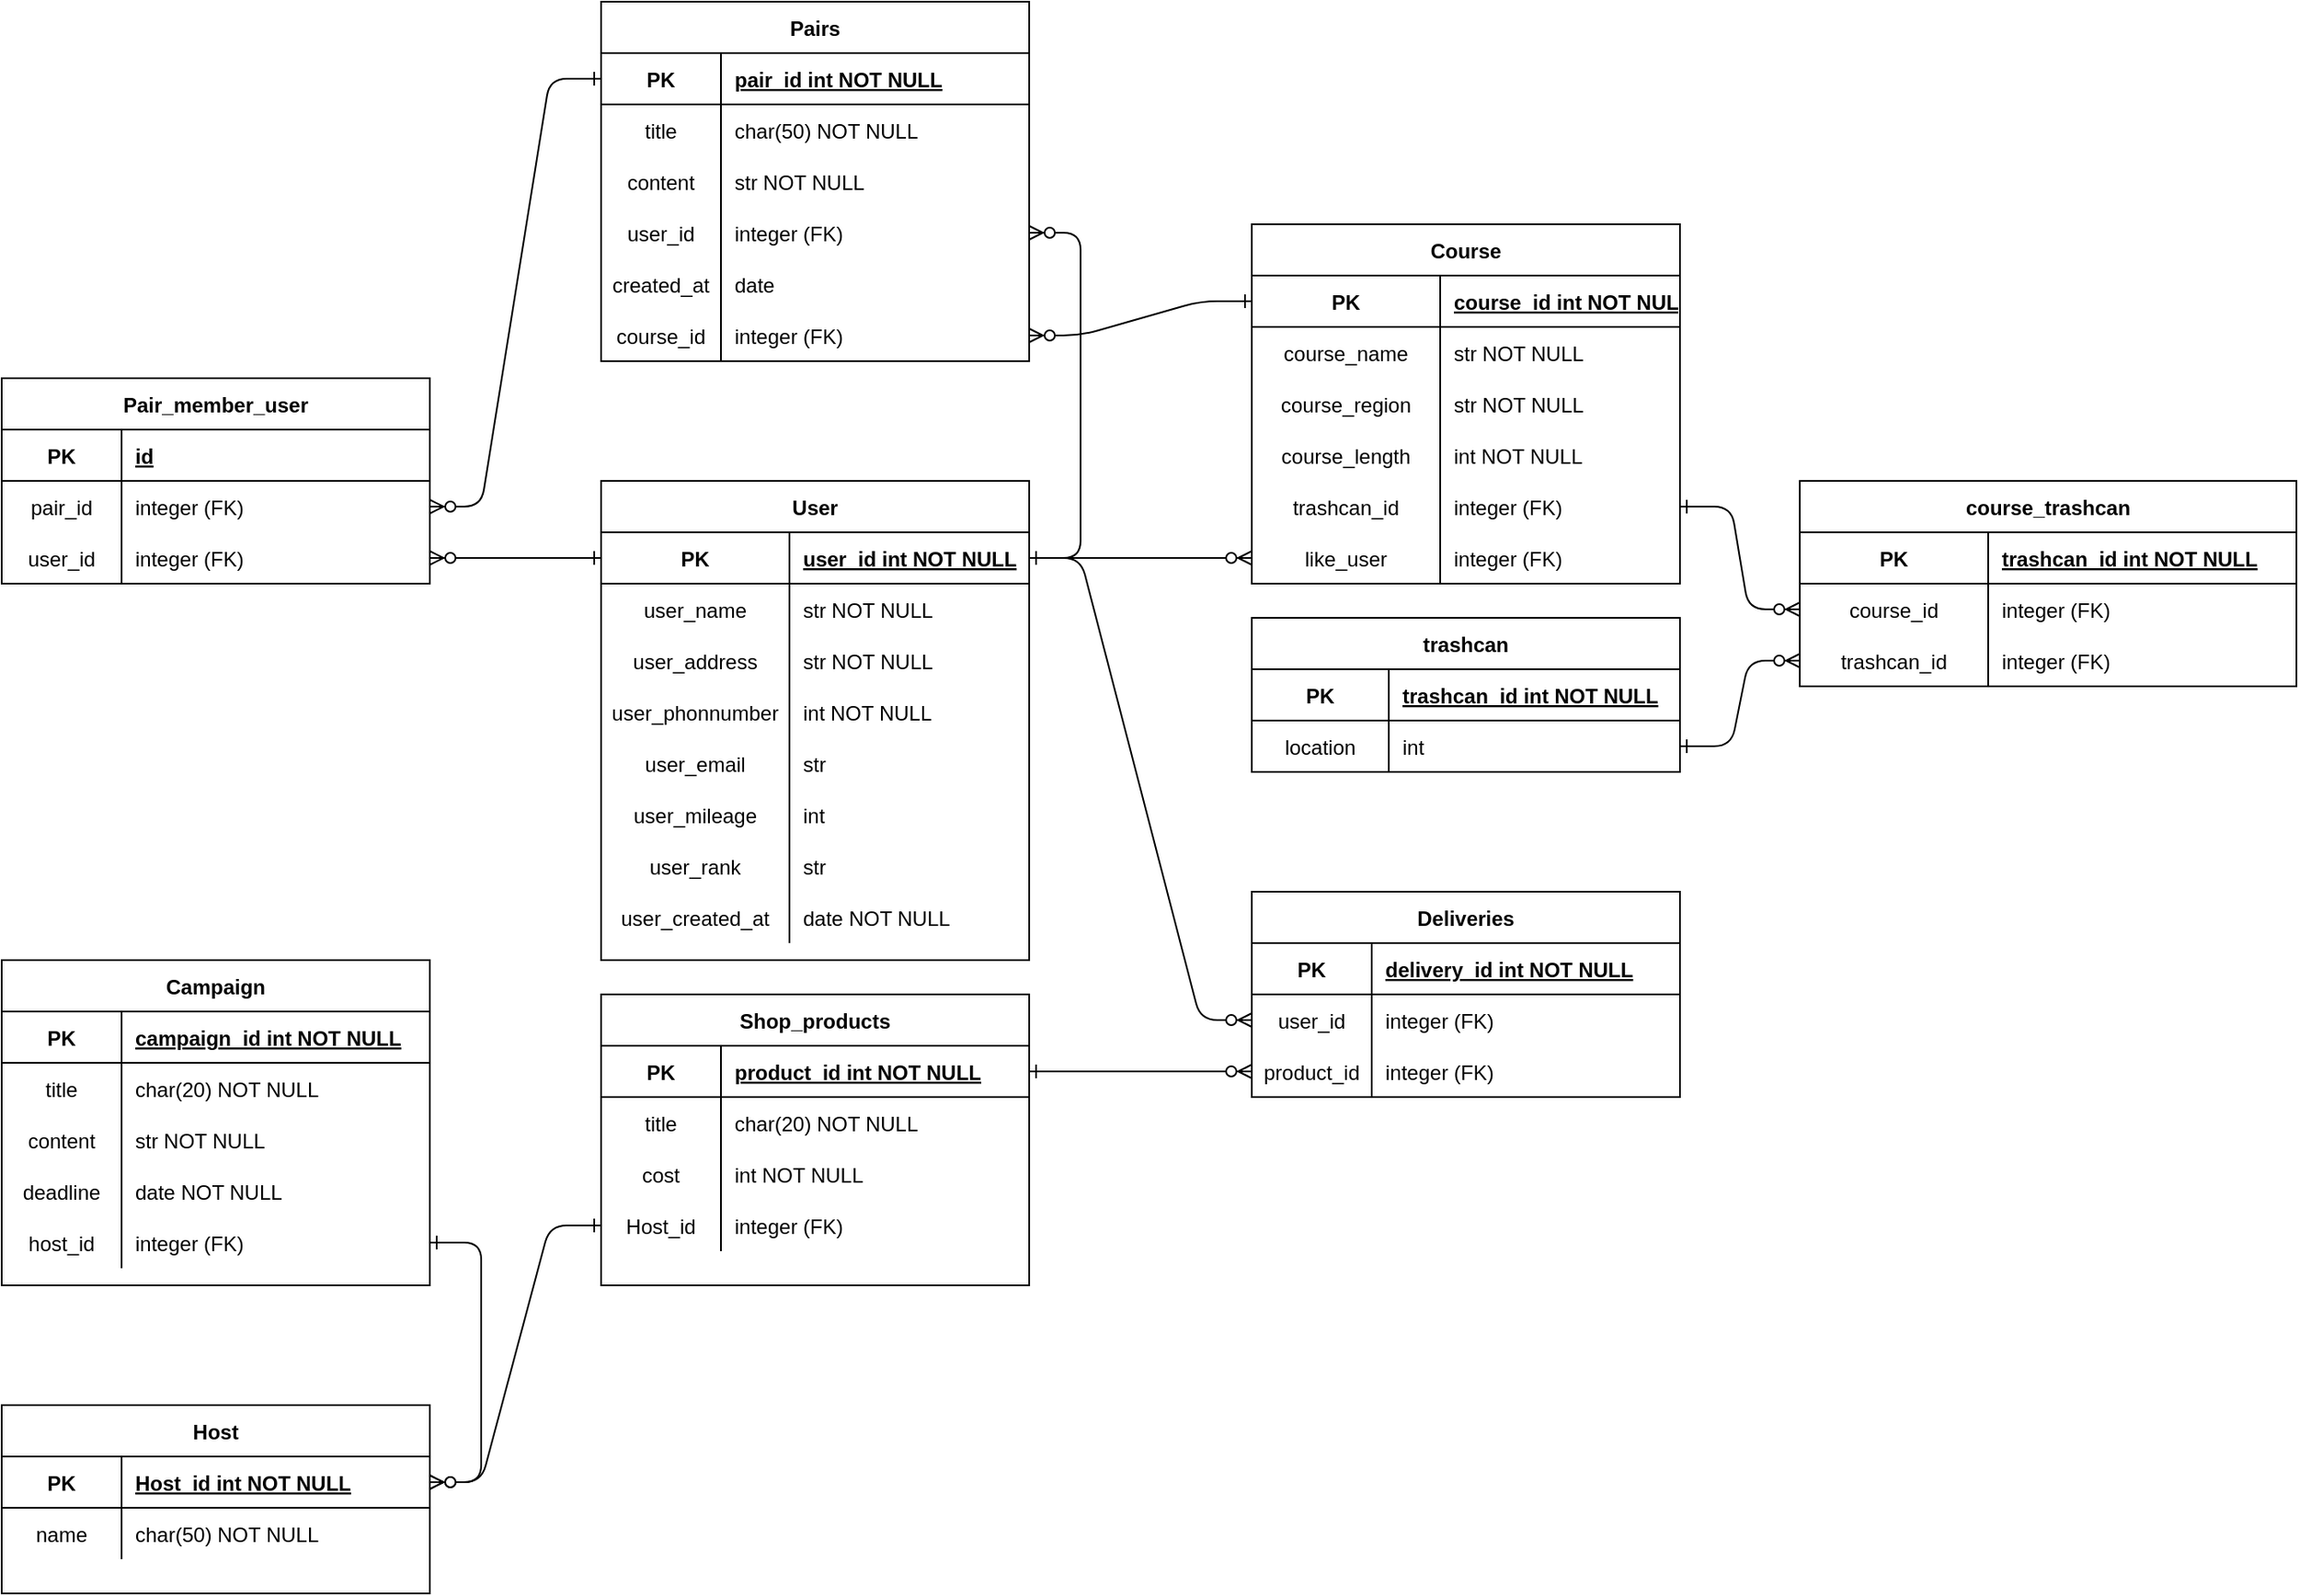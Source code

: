 <mxfile version="20.5.1" type="github">
  <diagram id="R2lEEEUBdFMjLlhIrx00" name="Page-1">
    <mxGraphModel dx="2235" dy="635" grid="1" gridSize="10" guides="1" tooltips="1" connect="1" arrows="1" fold="1" page="1" pageScale="1" pageWidth="850" pageHeight="1100" math="0" shadow="0" extFonts="Permanent Marker^https://fonts.googleapis.com/css?family=Permanent+Marker">
      <root>
        <mxCell id="0" />
        <mxCell id="1" parent="0" />
        <mxCell id="C-vyLk0tnHw3VtMMgP7b-2" value="Course" style="shape=table;startSize=30;container=1;collapsible=1;childLayout=tableLayout;fixedRows=1;rowLines=0;fontStyle=1;align=center;resizeLast=1;" parent="1" vertex="1">
          <mxGeometry x="480" y="130" width="250" height="210" as="geometry" />
        </mxCell>
        <mxCell id="C-vyLk0tnHw3VtMMgP7b-3" value="" style="shape=partialRectangle;collapsible=0;dropTarget=0;pointerEvents=0;fillColor=none;points=[[0,0.5],[1,0.5]];portConstraint=eastwest;top=0;left=0;right=0;bottom=1;" parent="C-vyLk0tnHw3VtMMgP7b-2" vertex="1">
          <mxGeometry y="30" width="250" height="30" as="geometry" />
        </mxCell>
        <mxCell id="C-vyLk0tnHw3VtMMgP7b-4" value="PK" style="shape=partialRectangle;overflow=hidden;connectable=0;fillColor=none;top=0;left=0;bottom=0;right=0;fontStyle=1;" parent="C-vyLk0tnHw3VtMMgP7b-3" vertex="1">
          <mxGeometry width="110" height="30" as="geometry">
            <mxRectangle width="110" height="30" as="alternateBounds" />
          </mxGeometry>
        </mxCell>
        <mxCell id="C-vyLk0tnHw3VtMMgP7b-5" value="course_id int NOT NULL " style="shape=partialRectangle;overflow=hidden;connectable=0;fillColor=none;top=0;left=0;bottom=0;right=0;align=left;spacingLeft=6;fontStyle=5;" parent="C-vyLk0tnHw3VtMMgP7b-3" vertex="1">
          <mxGeometry x="110" width="140" height="30" as="geometry">
            <mxRectangle width="140" height="30" as="alternateBounds" />
          </mxGeometry>
        </mxCell>
        <mxCell id="C-vyLk0tnHw3VtMMgP7b-9" value="" style="shape=partialRectangle;collapsible=0;dropTarget=0;pointerEvents=0;fillColor=none;points=[[0,0.5],[1,0.5]];portConstraint=eastwest;top=0;left=0;right=0;bottom=0;" parent="C-vyLk0tnHw3VtMMgP7b-2" vertex="1">
          <mxGeometry y="60" width="250" height="30" as="geometry" />
        </mxCell>
        <mxCell id="C-vyLk0tnHw3VtMMgP7b-10" value="course_name" style="shape=partialRectangle;overflow=hidden;connectable=0;fillColor=none;top=0;left=0;bottom=0;right=0;" parent="C-vyLk0tnHw3VtMMgP7b-9" vertex="1">
          <mxGeometry width="110" height="30" as="geometry">
            <mxRectangle width="110" height="30" as="alternateBounds" />
          </mxGeometry>
        </mxCell>
        <mxCell id="C-vyLk0tnHw3VtMMgP7b-11" value="str NOT NULL" style="shape=partialRectangle;overflow=hidden;connectable=0;fillColor=none;top=0;left=0;bottom=0;right=0;align=left;spacingLeft=6;" parent="C-vyLk0tnHw3VtMMgP7b-9" vertex="1">
          <mxGeometry x="110" width="140" height="30" as="geometry">
            <mxRectangle width="140" height="30" as="alternateBounds" />
          </mxGeometry>
        </mxCell>
        <mxCell id="JP5iH798iGd0fFGufDwq-54" value="" style="shape=partialRectangle;collapsible=0;dropTarget=0;pointerEvents=0;fillColor=none;points=[[0,0.5],[1,0.5]];portConstraint=eastwest;top=0;left=0;right=0;bottom=0;" vertex="1" parent="C-vyLk0tnHw3VtMMgP7b-2">
          <mxGeometry y="90" width="250" height="30" as="geometry" />
        </mxCell>
        <mxCell id="JP5iH798iGd0fFGufDwq-55" value="course_region" style="shape=partialRectangle;overflow=hidden;connectable=0;fillColor=none;top=0;left=0;bottom=0;right=0;" vertex="1" parent="JP5iH798iGd0fFGufDwq-54">
          <mxGeometry width="110" height="30" as="geometry">
            <mxRectangle width="110" height="30" as="alternateBounds" />
          </mxGeometry>
        </mxCell>
        <mxCell id="JP5iH798iGd0fFGufDwq-56" value="str NOT NULL" style="shape=partialRectangle;overflow=hidden;connectable=0;fillColor=none;top=0;left=0;bottom=0;right=0;align=left;spacingLeft=6;" vertex="1" parent="JP5iH798iGd0fFGufDwq-54">
          <mxGeometry x="110" width="140" height="30" as="geometry">
            <mxRectangle width="140" height="30" as="alternateBounds" />
          </mxGeometry>
        </mxCell>
        <mxCell id="JP5iH798iGd0fFGufDwq-57" value="" style="shape=partialRectangle;collapsible=0;dropTarget=0;pointerEvents=0;fillColor=none;points=[[0,0.5],[1,0.5]];portConstraint=eastwest;top=0;left=0;right=0;bottom=0;" vertex="1" parent="C-vyLk0tnHw3VtMMgP7b-2">
          <mxGeometry y="120" width="250" height="30" as="geometry" />
        </mxCell>
        <mxCell id="JP5iH798iGd0fFGufDwq-58" value="course_length" style="shape=partialRectangle;overflow=hidden;connectable=0;fillColor=none;top=0;left=0;bottom=0;right=0;" vertex="1" parent="JP5iH798iGd0fFGufDwq-57">
          <mxGeometry width="110" height="30" as="geometry">
            <mxRectangle width="110" height="30" as="alternateBounds" />
          </mxGeometry>
        </mxCell>
        <mxCell id="JP5iH798iGd0fFGufDwq-59" value="int NOT NULL" style="shape=partialRectangle;overflow=hidden;connectable=0;fillColor=none;top=0;left=0;bottom=0;right=0;align=left;spacingLeft=6;" vertex="1" parent="JP5iH798iGd0fFGufDwq-57">
          <mxGeometry x="110" width="140" height="30" as="geometry">
            <mxRectangle width="140" height="30" as="alternateBounds" />
          </mxGeometry>
        </mxCell>
        <mxCell id="JP5iH798iGd0fFGufDwq-96" value="" style="shape=partialRectangle;collapsible=0;dropTarget=0;pointerEvents=0;fillColor=none;points=[[0,0.5],[1,0.5]];portConstraint=eastwest;top=0;left=0;right=0;bottom=0;" vertex="1" parent="C-vyLk0tnHw3VtMMgP7b-2">
          <mxGeometry y="150" width="250" height="30" as="geometry" />
        </mxCell>
        <mxCell id="JP5iH798iGd0fFGufDwq-97" value="trashcan_id" style="shape=partialRectangle;overflow=hidden;connectable=0;fillColor=none;top=0;left=0;bottom=0;right=0;" vertex="1" parent="JP5iH798iGd0fFGufDwq-96">
          <mxGeometry width="110" height="30" as="geometry">
            <mxRectangle width="110" height="30" as="alternateBounds" />
          </mxGeometry>
        </mxCell>
        <mxCell id="JP5iH798iGd0fFGufDwq-98" value="integer (FK)" style="shape=partialRectangle;overflow=hidden;connectable=0;fillColor=none;top=0;left=0;bottom=0;right=0;align=left;spacingLeft=6;" vertex="1" parent="JP5iH798iGd0fFGufDwq-96">
          <mxGeometry x="110" width="140" height="30" as="geometry">
            <mxRectangle width="140" height="30" as="alternateBounds" />
          </mxGeometry>
        </mxCell>
        <mxCell id="JP5iH798iGd0fFGufDwq-60" value="" style="shape=partialRectangle;collapsible=0;dropTarget=0;pointerEvents=0;fillColor=none;points=[[0,0.5],[1,0.5]];portConstraint=eastwest;top=0;left=0;right=0;bottom=0;" vertex="1" parent="C-vyLk0tnHw3VtMMgP7b-2">
          <mxGeometry y="180" width="250" height="30" as="geometry" />
        </mxCell>
        <mxCell id="JP5iH798iGd0fFGufDwq-61" value="like_user" style="shape=partialRectangle;overflow=hidden;connectable=0;fillColor=none;top=0;left=0;bottom=0;right=0;" vertex="1" parent="JP5iH798iGd0fFGufDwq-60">
          <mxGeometry width="110" height="30" as="geometry">
            <mxRectangle width="110" height="30" as="alternateBounds" />
          </mxGeometry>
        </mxCell>
        <mxCell id="JP5iH798iGd0fFGufDwq-62" value="integer (FK)" style="shape=partialRectangle;overflow=hidden;connectable=0;fillColor=none;top=0;left=0;bottom=0;right=0;align=left;spacingLeft=6;" vertex="1" parent="JP5iH798iGd0fFGufDwq-60">
          <mxGeometry x="110" width="140" height="30" as="geometry">
            <mxRectangle width="140" height="30" as="alternateBounds" />
          </mxGeometry>
        </mxCell>
        <mxCell id="C-vyLk0tnHw3VtMMgP7b-13" value="Shop_products" style="shape=table;startSize=30;container=1;collapsible=1;childLayout=tableLayout;fixedRows=1;rowLines=0;fontStyle=1;align=center;resizeLast=1;" parent="1" vertex="1">
          <mxGeometry x="100" y="580" width="250" height="170" as="geometry">
            <mxRectangle x="770" y="120" width="100" height="30" as="alternateBounds" />
          </mxGeometry>
        </mxCell>
        <mxCell id="C-vyLk0tnHw3VtMMgP7b-14" value="" style="shape=partialRectangle;collapsible=0;dropTarget=0;pointerEvents=0;fillColor=none;points=[[0,0.5],[1,0.5]];portConstraint=eastwest;top=0;left=0;right=0;bottom=1;" parent="C-vyLk0tnHw3VtMMgP7b-13" vertex="1">
          <mxGeometry y="30" width="250" height="30" as="geometry" />
        </mxCell>
        <mxCell id="C-vyLk0tnHw3VtMMgP7b-15" value="PK" style="shape=partialRectangle;overflow=hidden;connectable=0;fillColor=none;top=0;left=0;bottom=0;right=0;fontStyle=1;" parent="C-vyLk0tnHw3VtMMgP7b-14" vertex="1">
          <mxGeometry width="70" height="30" as="geometry">
            <mxRectangle width="70" height="30" as="alternateBounds" />
          </mxGeometry>
        </mxCell>
        <mxCell id="C-vyLk0tnHw3VtMMgP7b-16" value="product_id int NOT NULL " style="shape=partialRectangle;overflow=hidden;connectable=0;fillColor=none;top=0;left=0;bottom=0;right=0;align=left;spacingLeft=6;fontStyle=5;" parent="C-vyLk0tnHw3VtMMgP7b-14" vertex="1">
          <mxGeometry x="70" width="180" height="30" as="geometry">
            <mxRectangle width="180" height="30" as="alternateBounds" />
          </mxGeometry>
        </mxCell>
        <mxCell id="C-vyLk0tnHw3VtMMgP7b-20" value="" style="shape=partialRectangle;collapsible=0;dropTarget=0;pointerEvents=0;fillColor=none;points=[[0,0.5],[1,0.5]];portConstraint=eastwest;top=0;left=0;right=0;bottom=0;" parent="C-vyLk0tnHw3VtMMgP7b-13" vertex="1">
          <mxGeometry y="60" width="250" height="30" as="geometry" />
        </mxCell>
        <mxCell id="C-vyLk0tnHw3VtMMgP7b-21" value="title" style="shape=partialRectangle;overflow=hidden;connectable=0;fillColor=none;top=0;left=0;bottom=0;right=0;" parent="C-vyLk0tnHw3VtMMgP7b-20" vertex="1">
          <mxGeometry width="70" height="30" as="geometry">
            <mxRectangle width="70" height="30" as="alternateBounds" />
          </mxGeometry>
        </mxCell>
        <mxCell id="C-vyLk0tnHw3VtMMgP7b-22" value="char(20) NOT NULL" style="shape=partialRectangle;overflow=hidden;connectable=0;fillColor=none;top=0;left=0;bottom=0;right=0;align=left;spacingLeft=6;" parent="C-vyLk0tnHw3VtMMgP7b-20" vertex="1">
          <mxGeometry x="70" width="180" height="30" as="geometry">
            <mxRectangle width="180" height="30" as="alternateBounds" />
          </mxGeometry>
        </mxCell>
        <mxCell id="JP5iH798iGd0fFGufDwq-90" value="" style="shape=partialRectangle;collapsible=0;dropTarget=0;pointerEvents=0;fillColor=none;points=[[0,0.5],[1,0.5]];portConstraint=eastwest;top=0;left=0;right=0;bottom=0;" vertex="1" parent="C-vyLk0tnHw3VtMMgP7b-13">
          <mxGeometry y="90" width="250" height="30" as="geometry" />
        </mxCell>
        <mxCell id="JP5iH798iGd0fFGufDwq-91" value="cost" style="shape=partialRectangle;overflow=hidden;connectable=0;fillColor=none;top=0;left=0;bottom=0;right=0;" vertex="1" parent="JP5iH798iGd0fFGufDwq-90">
          <mxGeometry width="70" height="30" as="geometry">
            <mxRectangle width="70" height="30" as="alternateBounds" />
          </mxGeometry>
        </mxCell>
        <mxCell id="JP5iH798iGd0fFGufDwq-92" value="int NOT NULL" style="shape=partialRectangle;overflow=hidden;connectable=0;fillColor=none;top=0;left=0;bottom=0;right=0;align=left;spacingLeft=6;" vertex="1" parent="JP5iH798iGd0fFGufDwq-90">
          <mxGeometry x="70" width="180" height="30" as="geometry">
            <mxRectangle width="180" height="30" as="alternateBounds" />
          </mxGeometry>
        </mxCell>
        <mxCell id="JP5iH798iGd0fFGufDwq-264" value="" style="shape=partialRectangle;collapsible=0;dropTarget=0;pointerEvents=0;fillColor=none;points=[[0,0.5],[1,0.5]];portConstraint=eastwest;top=0;left=0;right=0;bottom=0;" vertex="1" parent="C-vyLk0tnHw3VtMMgP7b-13">
          <mxGeometry y="120" width="250" height="30" as="geometry" />
        </mxCell>
        <mxCell id="JP5iH798iGd0fFGufDwq-265" value="Host_id" style="shape=partialRectangle;overflow=hidden;connectable=0;fillColor=none;top=0;left=0;bottom=0;right=0;" vertex="1" parent="JP5iH798iGd0fFGufDwq-264">
          <mxGeometry width="70" height="30" as="geometry">
            <mxRectangle width="70" height="30" as="alternateBounds" />
          </mxGeometry>
        </mxCell>
        <mxCell id="JP5iH798iGd0fFGufDwq-266" value="integer (FK)" style="shape=partialRectangle;overflow=hidden;connectable=0;fillColor=none;top=0;left=0;bottom=0;right=0;align=left;spacingLeft=6;" vertex="1" parent="JP5iH798iGd0fFGufDwq-264">
          <mxGeometry x="70" width="180" height="30" as="geometry">
            <mxRectangle width="180" height="30" as="alternateBounds" />
          </mxGeometry>
        </mxCell>
        <mxCell id="C-vyLk0tnHw3VtMMgP7b-23" value="User" style="shape=table;startSize=30;container=1;collapsible=1;childLayout=tableLayout;fixedRows=1;rowLines=0;fontStyle=1;align=center;resizeLast=1;" parent="1" vertex="1">
          <mxGeometry x="100" y="280" width="250" height="280" as="geometry" />
        </mxCell>
        <mxCell id="C-vyLk0tnHw3VtMMgP7b-24" value="" style="shape=partialRectangle;collapsible=0;dropTarget=0;pointerEvents=0;fillColor=none;points=[[0,0.5],[1,0.5]];portConstraint=eastwest;top=0;left=0;right=0;bottom=1;" parent="C-vyLk0tnHw3VtMMgP7b-23" vertex="1">
          <mxGeometry y="30" width="250" height="30" as="geometry" />
        </mxCell>
        <mxCell id="C-vyLk0tnHw3VtMMgP7b-25" value="PK" style="shape=partialRectangle;overflow=hidden;connectable=0;fillColor=none;top=0;left=0;bottom=0;right=0;fontStyle=1;" parent="C-vyLk0tnHw3VtMMgP7b-24" vertex="1">
          <mxGeometry width="110" height="30" as="geometry">
            <mxRectangle width="110" height="30" as="alternateBounds" />
          </mxGeometry>
        </mxCell>
        <mxCell id="C-vyLk0tnHw3VtMMgP7b-26" value="user_id int NOT NULL " style="shape=partialRectangle;overflow=hidden;connectable=0;fillColor=none;top=0;left=0;bottom=0;right=0;align=left;spacingLeft=6;fontStyle=5;" parent="C-vyLk0tnHw3VtMMgP7b-24" vertex="1">
          <mxGeometry x="110" width="140" height="30" as="geometry">
            <mxRectangle width="140" height="30" as="alternateBounds" />
          </mxGeometry>
        </mxCell>
        <mxCell id="C-vyLk0tnHw3VtMMgP7b-27" value="" style="shape=partialRectangle;collapsible=0;dropTarget=0;pointerEvents=0;fillColor=none;points=[[0,0.5],[1,0.5]];portConstraint=eastwest;top=0;left=0;right=0;bottom=0;" parent="C-vyLk0tnHw3VtMMgP7b-23" vertex="1">
          <mxGeometry y="60" width="250" height="30" as="geometry" />
        </mxCell>
        <mxCell id="C-vyLk0tnHw3VtMMgP7b-28" value="user_name" style="shape=partialRectangle;overflow=hidden;connectable=0;fillColor=none;top=0;left=0;bottom=0;right=0;" parent="C-vyLk0tnHw3VtMMgP7b-27" vertex="1">
          <mxGeometry width="110" height="30" as="geometry">
            <mxRectangle width="110" height="30" as="alternateBounds" />
          </mxGeometry>
        </mxCell>
        <mxCell id="C-vyLk0tnHw3VtMMgP7b-29" value="str NOT NULL" style="shape=partialRectangle;overflow=hidden;connectable=0;fillColor=none;top=0;left=0;bottom=0;right=0;align=left;spacingLeft=6;" parent="C-vyLk0tnHw3VtMMgP7b-27" vertex="1">
          <mxGeometry x="110" width="140" height="30" as="geometry">
            <mxRectangle width="140" height="30" as="alternateBounds" />
          </mxGeometry>
        </mxCell>
        <mxCell id="JP5iH798iGd0fFGufDwq-7" value="" style="shape=partialRectangle;collapsible=0;dropTarget=0;pointerEvents=0;fillColor=none;points=[[0,0.5],[1,0.5]];portConstraint=eastwest;top=0;left=0;right=0;bottom=0;" vertex="1" parent="C-vyLk0tnHw3VtMMgP7b-23">
          <mxGeometry y="90" width="250" height="30" as="geometry" />
        </mxCell>
        <mxCell id="JP5iH798iGd0fFGufDwq-8" value="user_address" style="shape=partialRectangle;overflow=hidden;connectable=0;fillColor=none;top=0;left=0;bottom=0;right=0;" vertex="1" parent="JP5iH798iGd0fFGufDwq-7">
          <mxGeometry width="110" height="30" as="geometry">
            <mxRectangle width="110" height="30" as="alternateBounds" />
          </mxGeometry>
        </mxCell>
        <mxCell id="JP5iH798iGd0fFGufDwq-9" value="str NOT NULL" style="shape=partialRectangle;overflow=hidden;connectable=0;fillColor=none;top=0;left=0;bottom=0;right=0;align=left;spacingLeft=6;" vertex="1" parent="JP5iH798iGd0fFGufDwq-7">
          <mxGeometry x="110" width="140" height="30" as="geometry">
            <mxRectangle width="140" height="30" as="alternateBounds" />
          </mxGeometry>
        </mxCell>
        <mxCell id="JP5iH798iGd0fFGufDwq-10" value="" style="shape=partialRectangle;collapsible=0;dropTarget=0;pointerEvents=0;fillColor=none;points=[[0,0.5],[1,0.5]];portConstraint=eastwest;top=0;left=0;right=0;bottom=0;" vertex="1" parent="C-vyLk0tnHw3VtMMgP7b-23">
          <mxGeometry y="120" width="250" height="30" as="geometry" />
        </mxCell>
        <mxCell id="JP5iH798iGd0fFGufDwq-11" value="user_phonnumber" style="shape=partialRectangle;overflow=hidden;connectable=0;fillColor=none;top=0;left=0;bottom=0;right=0;" vertex="1" parent="JP5iH798iGd0fFGufDwq-10">
          <mxGeometry width="110" height="30" as="geometry">
            <mxRectangle width="110" height="30" as="alternateBounds" />
          </mxGeometry>
        </mxCell>
        <mxCell id="JP5iH798iGd0fFGufDwq-12" value="int NOT NULL" style="shape=partialRectangle;overflow=hidden;connectable=0;fillColor=none;top=0;left=0;bottom=0;right=0;align=left;spacingLeft=6;" vertex="1" parent="JP5iH798iGd0fFGufDwq-10">
          <mxGeometry x="110" width="140" height="30" as="geometry">
            <mxRectangle width="140" height="30" as="alternateBounds" />
          </mxGeometry>
        </mxCell>
        <mxCell id="JP5iH798iGd0fFGufDwq-4" value="" style="shape=partialRectangle;collapsible=0;dropTarget=0;pointerEvents=0;fillColor=none;points=[[0,0.5],[1,0.5]];portConstraint=eastwest;top=0;left=0;right=0;bottom=0;" vertex="1" parent="C-vyLk0tnHw3VtMMgP7b-23">
          <mxGeometry y="150" width="250" height="30" as="geometry" />
        </mxCell>
        <mxCell id="JP5iH798iGd0fFGufDwq-5" value="user_email" style="shape=partialRectangle;overflow=hidden;connectable=0;fillColor=none;top=0;left=0;bottom=0;right=0;" vertex="1" parent="JP5iH798iGd0fFGufDwq-4">
          <mxGeometry width="110" height="30" as="geometry">
            <mxRectangle width="110" height="30" as="alternateBounds" />
          </mxGeometry>
        </mxCell>
        <mxCell id="JP5iH798iGd0fFGufDwq-6" value="str" style="shape=partialRectangle;overflow=hidden;connectable=0;fillColor=none;top=0;left=0;bottom=0;right=0;align=left;spacingLeft=6;" vertex="1" parent="JP5iH798iGd0fFGufDwq-4">
          <mxGeometry x="110" width="140" height="30" as="geometry">
            <mxRectangle width="140" height="30" as="alternateBounds" />
          </mxGeometry>
        </mxCell>
        <mxCell id="JP5iH798iGd0fFGufDwq-93" value="" style="shape=partialRectangle;collapsible=0;dropTarget=0;pointerEvents=0;fillColor=none;points=[[0,0.5],[1,0.5]];portConstraint=eastwest;top=0;left=0;right=0;bottom=0;" vertex="1" parent="C-vyLk0tnHw3VtMMgP7b-23">
          <mxGeometry y="180" width="250" height="30" as="geometry" />
        </mxCell>
        <mxCell id="JP5iH798iGd0fFGufDwq-94" value="user_mileage" style="shape=partialRectangle;overflow=hidden;connectable=0;fillColor=none;top=0;left=0;bottom=0;right=0;" vertex="1" parent="JP5iH798iGd0fFGufDwq-93">
          <mxGeometry width="110" height="30" as="geometry">
            <mxRectangle width="110" height="30" as="alternateBounds" />
          </mxGeometry>
        </mxCell>
        <mxCell id="JP5iH798iGd0fFGufDwq-95" value="int" style="shape=partialRectangle;overflow=hidden;connectable=0;fillColor=none;top=0;left=0;bottom=0;right=0;align=left;spacingLeft=6;" vertex="1" parent="JP5iH798iGd0fFGufDwq-93">
          <mxGeometry x="110" width="140" height="30" as="geometry">
            <mxRectangle width="140" height="30" as="alternateBounds" />
          </mxGeometry>
        </mxCell>
        <mxCell id="JP5iH798iGd0fFGufDwq-126" value="" style="shape=partialRectangle;collapsible=0;dropTarget=0;pointerEvents=0;fillColor=none;points=[[0,0.5],[1,0.5]];portConstraint=eastwest;top=0;left=0;right=0;bottom=0;" vertex="1" parent="C-vyLk0tnHw3VtMMgP7b-23">
          <mxGeometry y="210" width="250" height="30" as="geometry" />
        </mxCell>
        <mxCell id="JP5iH798iGd0fFGufDwq-127" value="user_rank" style="shape=partialRectangle;overflow=hidden;connectable=0;fillColor=none;top=0;left=0;bottom=0;right=0;" vertex="1" parent="JP5iH798iGd0fFGufDwq-126">
          <mxGeometry width="110" height="30" as="geometry">
            <mxRectangle width="110" height="30" as="alternateBounds" />
          </mxGeometry>
        </mxCell>
        <mxCell id="JP5iH798iGd0fFGufDwq-128" value="str" style="shape=partialRectangle;overflow=hidden;connectable=0;fillColor=none;top=0;left=0;bottom=0;right=0;align=left;spacingLeft=6;" vertex="1" parent="JP5iH798iGd0fFGufDwq-126">
          <mxGeometry x="110" width="140" height="30" as="geometry">
            <mxRectangle width="140" height="30" as="alternateBounds" />
          </mxGeometry>
        </mxCell>
        <mxCell id="JP5iH798iGd0fFGufDwq-150" value="" style="shape=partialRectangle;collapsible=0;dropTarget=0;pointerEvents=0;fillColor=none;points=[[0,0.5],[1,0.5]];portConstraint=eastwest;top=0;left=0;right=0;bottom=0;" vertex="1" parent="C-vyLk0tnHw3VtMMgP7b-23">
          <mxGeometry y="240" width="250" height="30" as="geometry" />
        </mxCell>
        <mxCell id="JP5iH798iGd0fFGufDwq-151" value="user_created_at" style="shape=partialRectangle;overflow=hidden;connectable=0;fillColor=none;top=0;left=0;bottom=0;right=0;" vertex="1" parent="JP5iH798iGd0fFGufDwq-150">
          <mxGeometry width="110" height="30" as="geometry">
            <mxRectangle width="110" height="30" as="alternateBounds" />
          </mxGeometry>
        </mxCell>
        <mxCell id="JP5iH798iGd0fFGufDwq-152" value="date NOT NULL" style="shape=partialRectangle;overflow=hidden;connectable=0;fillColor=none;top=0;left=0;bottom=0;right=0;align=left;spacingLeft=6;" vertex="1" parent="JP5iH798iGd0fFGufDwq-150">
          <mxGeometry x="110" width="140" height="30" as="geometry">
            <mxRectangle width="140" height="30" as="alternateBounds" />
          </mxGeometry>
        </mxCell>
        <mxCell id="JP5iH798iGd0fFGufDwq-63" value="Pairs" style="shape=table;startSize=30;container=1;collapsible=1;childLayout=tableLayout;fixedRows=1;rowLines=0;fontStyle=1;align=center;resizeLast=1;" vertex="1" parent="1">
          <mxGeometry x="100" width="250" height="210" as="geometry">
            <mxRectangle x="770" y="120" width="100" height="30" as="alternateBounds" />
          </mxGeometry>
        </mxCell>
        <mxCell id="JP5iH798iGd0fFGufDwq-64" value="" style="shape=partialRectangle;collapsible=0;dropTarget=0;pointerEvents=0;fillColor=none;points=[[0,0.5],[1,0.5]];portConstraint=eastwest;top=0;left=0;right=0;bottom=1;" vertex="1" parent="JP5iH798iGd0fFGufDwq-63">
          <mxGeometry y="30" width="250" height="30" as="geometry" />
        </mxCell>
        <mxCell id="JP5iH798iGd0fFGufDwq-65" value="PK" style="shape=partialRectangle;overflow=hidden;connectable=0;fillColor=none;top=0;left=0;bottom=0;right=0;fontStyle=1;" vertex="1" parent="JP5iH798iGd0fFGufDwq-64">
          <mxGeometry width="70" height="30" as="geometry">
            <mxRectangle width="70" height="30" as="alternateBounds" />
          </mxGeometry>
        </mxCell>
        <mxCell id="JP5iH798iGd0fFGufDwq-66" value="pair_id int NOT NULL " style="shape=partialRectangle;overflow=hidden;connectable=0;fillColor=none;top=0;left=0;bottom=0;right=0;align=left;spacingLeft=6;fontStyle=5;" vertex="1" parent="JP5iH798iGd0fFGufDwq-64">
          <mxGeometry x="70" width="180" height="30" as="geometry">
            <mxRectangle width="180" height="30" as="alternateBounds" />
          </mxGeometry>
        </mxCell>
        <mxCell id="JP5iH798iGd0fFGufDwq-67" value="" style="shape=partialRectangle;collapsible=0;dropTarget=0;pointerEvents=0;fillColor=none;points=[[0,0.5],[1,0.5]];portConstraint=eastwest;top=0;left=0;right=0;bottom=0;" vertex="1" parent="JP5iH798iGd0fFGufDwq-63">
          <mxGeometry y="60" width="250" height="30" as="geometry" />
        </mxCell>
        <mxCell id="JP5iH798iGd0fFGufDwq-68" value="title" style="shape=partialRectangle;overflow=hidden;connectable=0;fillColor=none;top=0;left=0;bottom=0;right=0;" vertex="1" parent="JP5iH798iGd0fFGufDwq-67">
          <mxGeometry width="70" height="30" as="geometry">
            <mxRectangle width="70" height="30" as="alternateBounds" />
          </mxGeometry>
        </mxCell>
        <mxCell id="JP5iH798iGd0fFGufDwq-69" value="char(50) NOT NULL" style="shape=partialRectangle;overflow=hidden;connectable=0;fillColor=none;top=0;left=0;bottom=0;right=0;align=left;spacingLeft=6;" vertex="1" parent="JP5iH798iGd0fFGufDwq-67">
          <mxGeometry x="70" width="180" height="30" as="geometry">
            <mxRectangle width="180" height="30" as="alternateBounds" />
          </mxGeometry>
        </mxCell>
        <mxCell id="JP5iH798iGd0fFGufDwq-70" value="" style="shape=partialRectangle;collapsible=0;dropTarget=0;pointerEvents=0;fillColor=none;points=[[0,0.5],[1,0.5]];portConstraint=eastwest;top=0;left=0;right=0;bottom=0;" vertex="1" parent="JP5iH798iGd0fFGufDwq-63">
          <mxGeometry y="90" width="250" height="30" as="geometry" />
        </mxCell>
        <mxCell id="JP5iH798iGd0fFGufDwq-71" value="content" style="shape=partialRectangle;overflow=hidden;connectable=0;fillColor=none;top=0;left=0;bottom=0;right=0;" vertex="1" parent="JP5iH798iGd0fFGufDwq-70">
          <mxGeometry width="70" height="30" as="geometry">
            <mxRectangle width="70" height="30" as="alternateBounds" />
          </mxGeometry>
        </mxCell>
        <mxCell id="JP5iH798iGd0fFGufDwq-72" value="str NOT NULL" style="shape=partialRectangle;overflow=hidden;connectable=0;fillColor=none;top=0;left=0;bottom=0;right=0;align=left;spacingLeft=6;" vertex="1" parent="JP5iH798iGd0fFGufDwq-70">
          <mxGeometry x="70" width="180" height="30" as="geometry">
            <mxRectangle width="180" height="30" as="alternateBounds" />
          </mxGeometry>
        </mxCell>
        <mxCell id="JP5iH798iGd0fFGufDwq-78" value="" style="shape=partialRectangle;collapsible=0;dropTarget=0;pointerEvents=0;fillColor=none;points=[[0,0.5],[1,0.5]];portConstraint=eastwest;top=0;left=0;right=0;bottom=0;" vertex="1" parent="JP5iH798iGd0fFGufDwq-63">
          <mxGeometry y="120" width="250" height="30" as="geometry" />
        </mxCell>
        <mxCell id="JP5iH798iGd0fFGufDwq-79" value="user_id" style="shape=partialRectangle;overflow=hidden;connectable=0;fillColor=none;top=0;left=0;bottom=0;right=0;" vertex="1" parent="JP5iH798iGd0fFGufDwq-78">
          <mxGeometry width="70" height="30" as="geometry">
            <mxRectangle width="70" height="30" as="alternateBounds" />
          </mxGeometry>
        </mxCell>
        <mxCell id="JP5iH798iGd0fFGufDwq-80" value="integer (FK)" style="shape=partialRectangle;overflow=hidden;connectable=0;fillColor=none;top=0;left=0;bottom=0;right=0;align=left;spacingLeft=6;" vertex="1" parent="JP5iH798iGd0fFGufDwq-78">
          <mxGeometry x="70" width="180" height="30" as="geometry">
            <mxRectangle width="180" height="30" as="alternateBounds" />
          </mxGeometry>
        </mxCell>
        <mxCell id="JP5iH798iGd0fFGufDwq-189" value="" style="shape=partialRectangle;collapsible=0;dropTarget=0;pointerEvents=0;fillColor=none;points=[[0,0.5],[1,0.5]];portConstraint=eastwest;top=0;left=0;right=0;bottom=0;" vertex="1" parent="JP5iH798iGd0fFGufDwq-63">
          <mxGeometry y="150" width="250" height="30" as="geometry" />
        </mxCell>
        <mxCell id="JP5iH798iGd0fFGufDwq-190" value="created_at" style="shape=partialRectangle;overflow=hidden;connectable=0;fillColor=none;top=0;left=0;bottom=0;right=0;" vertex="1" parent="JP5iH798iGd0fFGufDwq-189">
          <mxGeometry width="70" height="30" as="geometry">
            <mxRectangle width="70" height="30" as="alternateBounds" />
          </mxGeometry>
        </mxCell>
        <mxCell id="JP5iH798iGd0fFGufDwq-191" value="date" style="shape=partialRectangle;overflow=hidden;connectable=0;fillColor=none;top=0;left=0;bottom=0;right=0;align=left;spacingLeft=6;" vertex="1" parent="JP5iH798iGd0fFGufDwq-189">
          <mxGeometry x="70" width="180" height="30" as="geometry">
            <mxRectangle width="180" height="30" as="alternateBounds" />
          </mxGeometry>
        </mxCell>
        <mxCell id="JP5iH798iGd0fFGufDwq-195" value="" style="shape=partialRectangle;collapsible=0;dropTarget=0;pointerEvents=0;fillColor=none;points=[[0,0.5],[1,0.5]];portConstraint=eastwest;top=0;left=0;right=0;bottom=0;" vertex="1" parent="JP5iH798iGd0fFGufDwq-63">
          <mxGeometry y="180" width="250" height="30" as="geometry" />
        </mxCell>
        <mxCell id="JP5iH798iGd0fFGufDwq-196" value="course_id" style="shape=partialRectangle;overflow=hidden;connectable=0;fillColor=none;top=0;left=0;bottom=0;right=0;" vertex="1" parent="JP5iH798iGd0fFGufDwq-195">
          <mxGeometry width="70" height="30" as="geometry">
            <mxRectangle width="70" height="30" as="alternateBounds" />
          </mxGeometry>
        </mxCell>
        <mxCell id="JP5iH798iGd0fFGufDwq-197" value="integer (FK)" style="shape=partialRectangle;overflow=hidden;connectable=0;fillColor=none;top=0;left=0;bottom=0;right=0;align=left;spacingLeft=6;" vertex="1" parent="JP5iH798iGd0fFGufDwq-195">
          <mxGeometry x="70" width="180" height="30" as="geometry">
            <mxRectangle width="180" height="30" as="alternateBounds" />
          </mxGeometry>
        </mxCell>
        <mxCell id="JP5iH798iGd0fFGufDwq-82" value="" style="edgeStyle=entityRelationEdgeStyle;endArrow=ERzeroToMany;startArrow=ERone;endFill=1;startFill=0;" edge="1" parent="1" source="C-vyLk0tnHw3VtMMgP7b-24" target="JP5iH798iGd0fFGufDwq-60">
          <mxGeometry width="100" height="100" relative="1" as="geometry">
            <mxPoint x="350" y="170" as="sourcePoint" />
            <mxPoint x="430" y="200" as="targetPoint" />
          </mxGeometry>
        </mxCell>
        <mxCell id="JP5iH798iGd0fFGufDwq-129" value="" style="edgeStyle=entityRelationEdgeStyle;endArrow=ERzeroToMany;startArrow=ERone;endFill=1;startFill=0;" edge="1" parent="1" source="C-vyLk0tnHw3VtMMgP7b-14" target="JP5iH798iGd0fFGufDwq-182">
          <mxGeometry width="100" height="100" relative="1" as="geometry">
            <mxPoint x="390" y="570" as="sourcePoint" />
            <mxPoint x="450" y="515" as="targetPoint" />
          </mxGeometry>
        </mxCell>
        <mxCell id="JP5iH798iGd0fFGufDwq-131" value="Campaign" style="shape=table;startSize=30;container=1;collapsible=1;childLayout=tableLayout;fixedRows=1;rowLines=0;fontStyle=1;align=center;resizeLast=1;" vertex="1" parent="1">
          <mxGeometry x="-250" y="560" width="250" height="190" as="geometry">
            <mxRectangle x="770" y="120" width="100" height="30" as="alternateBounds" />
          </mxGeometry>
        </mxCell>
        <mxCell id="JP5iH798iGd0fFGufDwq-132" value="" style="shape=partialRectangle;collapsible=0;dropTarget=0;pointerEvents=0;fillColor=none;points=[[0,0.5],[1,0.5]];portConstraint=eastwest;top=0;left=0;right=0;bottom=1;" vertex="1" parent="JP5iH798iGd0fFGufDwq-131">
          <mxGeometry y="30" width="250" height="30" as="geometry" />
        </mxCell>
        <mxCell id="JP5iH798iGd0fFGufDwq-133" value="PK" style="shape=partialRectangle;overflow=hidden;connectable=0;fillColor=none;top=0;left=0;bottom=0;right=0;fontStyle=1;" vertex="1" parent="JP5iH798iGd0fFGufDwq-132">
          <mxGeometry width="70" height="30" as="geometry">
            <mxRectangle width="70" height="30" as="alternateBounds" />
          </mxGeometry>
        </mxCell>
        <mxCell id="JP5iH798iGd0fFGufDwq-134" value="campaign_id int NOT NULL " style="shape=partialRectangle;overflow=hidden;connectable=0;fillColor=none;top=0;left=0;bottom=0;right=0;align=left;spacingLeft=6;fontStyle=5;" vertex="1" parent="JP5iH798iGd0fFGufDwq-132">
          <mxGeometry x="70" width="180" height="30" as="geometry">
            <mxRectangle width="180" height="30" as="alternateBounds" />
          </mxGeometry>
        </mxCell>
        <mxCell id="JP5iH798iGd0fFGufDwq-135" value="" style="shape=partialRectangle;collapsible=0;dropTarget=0;pointerEvents=0;fillColor=none;points=[[0,0.5],[1,0.5]];portConstraint=eastwest;top=0;left=0;right=0;bottom=0;" vertex="1" parent="JP5iH798iGd0fFGufDwq-131">
          <mxGeometry y="60" width="250" height="30" as="geometry" />
        </mxCell>
        <mxCell id="JP5iH798iGd0fFGufDwq-136" value="title" style="shape=partialRectangle;overflow=hidden;connectable=0;fillColor=none;top=0;left=0;bottom=0;right=0;" vertex="1" parent="JP5iH798iGd0fFGufDwq-135">
          <mxGeometry width="70" height="30" as="geometry">
            <mxRectangle width="70" height="30" as="alternateBounds" />
          </mxGeometry>
        </mxCell>
        <mxCell id="JP5iH798iGd0fFGufDwq-137" value="char(20) NOT NULL" style="shape=partialRectangle;overflow=hidden;connectable=0;fillColor=none;top=0;left=0;bottom=0;right=0;align=left;spacingLeft=6;" vertex="1" parent="JP5iH798iGd0fFGufDwq-135">
          <mxGeometry x="70" width="180" height="30" as="geometry">
            <mxRectangle width="180" height="30" as="alternateBounds" />
          </mxGeometry>
        </mxCell>
        <mxCell id="JP5iH798iGd0fFGufDwq-138" value="" style="shape=partialRectangle;collapsible=0;dropTarget=0;pointerEvents=0;fillColor=none;points=[[0,0.5],[1,0.5]];portConstraint=eastwest;top=0;left=0;right=0;bottom=0;" vertex="1" parent="JP5iH798iGd0fFGufDwq-131">
          <mxGeometry y="90" width="250" height="30" as="geometry" />
        </mxCell>
        <mxCell id="JP5iH798iGd0fFGufDwq-139" value="content" style="shape=partialRectangle;overflow=hidden;connectable=0;fillColor=none;top=0;left=0;bottom=0;right=0;" vertex="1" parent="JP5iH798iGd0fFGufDwq-138">
          <mxGeometry width="70" height="30" as="geometry">
            <mxRectangle width="70" height="30" as="alternateBounds" />
          </mxGeometry>
        </mxCell>
        <mxCell id="JP5iH798iGd0fFGufDwq-140" value="str NOT NULL" style="shape=partialRectangle;overflow=hidden;connectable=0;fillColor=none;top=0;left=0;bottom=0;right=0;align=left;spacingLeft=6;" vertex="1" parent="JP5iH798iGd0fFGufDwq-138">
          <mxGeometry x="70" width="180" height="30" as="geometry">
            <mxRectangle width="180" height="30" as="alternateBounds" />
          </mxGeometry>
        </mxCell>
        <mxCell id="JP5iH798iGd0fFGufDwq-141" value="" style="shape=partialRectangle;collapsible=0;dropTarget=0;pointerEvents=0;fillColor=none;points=[[0,0.5],[1,0.5]];portConstraint=eastwest;top=0;left=0;right=0;bottom=0;" vertex="1" parent="JP5iH798iGd0fFGufDwq-131">
          <mxGeometry y="120" width="250" height="30" as="geometry" />
        </mxCell>
        <mxCell id="JP5iH798iGd0fFGufDwq-142" value="deadline" style="shape=partialRectangle;overflow=hidden;connectable=0;fillColor=none;top=0;left=0;bottom=0;right=0;" vertex="1" parent="JP5iH798iGd0fFGufDwq-141">
          <mxGeometry width="70" height="30" as="geometry">
            <mxRectangle width="70" height="30" as="alternateBounds" />
          </mxGeometry>
        </mxCell>
        <mxCell id="JP5iH798iGd0fFGufDwq-143" value="date NOT NULL" style="shape=partialRectangle;overflow=hidden;connectable=0;fillColor=none;top=0;left=0;bottom=0;right=0;align=left;spacingLeft=6;" vertex="1" parent="JP5iH798iGd0fFGufDwq-141">
          <mxGeometry x="70" width="180" height="30" as="geometry">
            <mxRectangle width="180" height="30" as="alternateBounds" />
          </mxGeometry>
        </mxCell>
        <mxCell id="JP5iH798iGd0fFGufDwq-267" value="" style="shape=partialRectangle;collapsible=0;dropTarget=0;pointerEvents=0;fillColor=none;points=[[0,0.5],[1,0.5]];portConstraint=eastwest;top=0;left=0;right=0;bottom=0;" vertex="1" parent="JP5iH798iGd0fFGufDwq-131">
          <mxGeometry y="150" width="250" height="30" as="geometry" />
        </mxCell>
        <mxCell id="JP5iH798iGd0fFGufDwq-268" value="host_id" style="shape=partialRectangle;overflow=hidden;connectable=0;fillColor=none;top=0;left=0;bottom=0;right=0;" vertex="1" parent="JP5iH798iGd0fFGufDwq-267">
          <mxGeometry width="70" height="30" as="geometry">
            <mxRectangle width="70" height="30" as="alternateBounds" />
          </mxGeometry>
        </mxCell>
        <mxCell id="JP5iH798iGd0fFGufDwq-269" value="integer (FK)" style="shape=partialRectangle;overflow=hidden;connectable=0;fillColor=none;top=0;left=0;bottom=0;right=0;align=left;spacingLeft=6;" vertex="1" parent="JP5iH798iGd0fFGufDwq-267">
          <mxGeometry x="70" width="180" height="30" as="geometry">
            <mxRectangle width="180" height="30" as="alternateBounds" />
          </mxGeometry>
        </mxCell>
        <mxCell id="JP5iH798iGd0fFGufDwq-158" value="Pair_member_user" style="shape=table;startSize=30;container=1;collapsible=1;childLayout=tableLayout;fixedRows=1;rowLines=0;fontStyle=1;align=center;resizeLast=1;" vertex="1" parent="1">
          <mxGeometry x="-250" y="220" width="250" height="120" as="geometry">
            <mxRectangle x="770" y="120" width="100" height="30" as="alternateBounds" />
          </mxGeometry>
        </mxCell>
        <mxCell id="JP5iH798iGd0fFGufDwq-159" value="" style="shape=partialRectangle;collapsible=0;dropTarget=0;pointerEvents=0;fillColor=none;points=[[0,0.5],[1,0.5]];portConstraint=eastwest;top=0;left=0;right=0;bottom=1;" vertex="1" parent="JP5iH798iGd0fFGufDwq-158">
          <mxGeometry y="30" width="250" height="30" as="geometry" />
        </mxCell>
        <mxCell id="JP5iH798iGd0fFGufDwq-160" value="PK" style="shape=partialRectangle;overflow=hidden;connectable=0;fillColor=none;top=0;left=0;bottom=0;right=0;fontStyle=1;" vertex="1" parent="JP5iH798iGd0fFGufDwq-159">
          <mxGeometry width="70" height="30" as="geometry">
            <mxRectangle width="70" height="30" as="alternateBounds" />
          </mxGeometry>
        </mxCell>
        <mxCell id="JP5iH798iGd0fFGufDwq-161" value="id" style="shape=partialRectangle;overflow=hidden;connectable=0;fillColor=none;top=0;left=0;bottom=0;right=0;align=left;spacingLeft=6;fontStyle=5;" vertex="1" parent="JP5iH798iGd0fFGufDwq-159">
          <mxGeometry x="70" width="180" height="30" as="geometry">
            <mxRectangle width="180" height="30" as="alternateBounds" />
          </mxGeometry>
        </mxCell>
        <mxCell id="JP5iH798iGd0fFGufDwq-162" value="" style="shape=partialRectangle;collapsible=0;dropTarget=0;pointerEvents=0;fillColor=none;points=[[0,0.5],[1,0.5]];portConstraint=eastwest;top=0;left=0;right=0;bottom=0;" vertex="1" parent="JP5iH798iGd0fFGufDwq-158">
          <mxGeometry y="60" width="250" height="30" as="geometry" />
        </mxCell>
        <mxCell id="JP5iH798iGd0fFGufDwq-163" value="pair_id" style="shape=partialRectangle;overflow=hidden;connectable=0;fillColor=none;top=0;left=0;bottom=0;right=0;" vertex="1" parent="JP5iH798iGd0fFGufDwq-162">
          <mxGeometry width="70" height="30" as="geometry">
            <mxRectangle width="70" height="30" as="alternateBounds" />
          </mxGeometry>
        </mxCell>
        <mxCell id="JP5iH798iGd0fFGufDwq-164" value="integer (FK)" style="shape=partialRectangle;overflow=hidden;connectable=0;fillColor=none;top=0;left=0;bottom=0;right=0;align=left;spacingLeft=6;" vertex="1" parent="JP5iH798iGd0fFGufDwq-162">
          <mxGeometry x="70" width="180" height="30" as="geometry">
            <mxRectangle width="180" height="30" as="alternateBounds" />
          </mxGeometry>
        </mxCell>
        <mxCell id="JP5iH798iGd0fFGufDwq-165" value="" style="shape=partialRectangle;collapsible=0;dropTarget=0;pointerEvents=0;fillColor=none;points=[[0,0.5],[1,0.5]];portConstraint=eastwest;top=0;left=0;right=0;bottom=0;" vertex="1" parent="JP5iH798iGd0fFGufDwq-158">
          <mxGeometry y="90" width="250" height="30" as="geometry" />
        </mxCell>
        <mxCell id="JP5iH798iGd0fFGufDwq-166" value="user_id" style="shape=partialRectangle;overflow=hidden;connectable=0;fillColor=none;top=0;left=0;bottom=0;right=0;" vertex="1" parent="JP5iH798iGd0fFGufDwq-165">
          <mxGeometry width="70" height="30" as="geometry">
            <mxRectangle width="70" height="30" as="alternateBounds" />
          </mxGeometry>
        </mxCell>
        <mxCell id="JP5iH798iGd0fFGufDwq-167" value="integer (FK)" style="shape=partialRectangle;overflow=hidden;connectable=0;fillColor=none;top=0;left=0;bottom=0;right=0;align=left;spacingLeft=6;" vertex="1" parent="JP5iH798iGd0fFGufDwq-165">
          <mxGeometry x="70" width="180" height="30" as="geometry">
            <mxRectangle width="180" height="30" as="alternateBounds" />
          </mxGeometry>
        </mxCell>
        <mxCell id="JP5iH798iGd0fFGufDwq-174" value="" style="edgeStyle=entityRelationEdgeStyle;endArrow=ERzeroToMany;startArrow=ERone;endFill=1;startFill=0;entryX=1;entryY=0.5;entryDx=0;entryDy=0;" edge="1" parent="1" source="C-vyLk0tnHw3VtMMgP7b-24" target="JP5iH798iGd0fFGufDwq-165">
          <mxGeometry width="100" height="100" relative="1" as="geometry">
            <mxPoint x="90" y="250.0" as="sourcePoint" />
            <mxPoint x="180" y="250.0" as="targetPoint" />
          </mxGeometry>
        </mxCell>
        <mxCell id="JP5iH798iGd0fFGufDwq-175" value="" style="edgeStyle=entityRelationEdgeStyle;endArrow=ERzeroToMany;startArrow=ERone;endFill=1;startFill=0;exitX=0;exitY=0.5;exitDx=0;exitDy=0;" edge="1" parent="1" source="JP5iH798iGd0fFGufDwq-64" target="JP5iH798iGd0fFGufDwq-162">
          <mxGeometry width="100" height="100" relative="1" as="geometry">
            <mxPoint x="370" y="345.0" as="sourcePoint" />
            <mxPoint x="460" y="345.0" as="targetPoint" />
          </mxGeometry>
        </mxCell>
        <mxCell id="JP5iH798iGd0fFGufDwq-177" value="" style="edgeStyle=entityRelationEdgeStyle;endArrow=ERzeroToMany;startArrow=ERone;endFill=1;startFill=0;" edge="1" parent="1" source="C-vyLk0tnHw3VtMMgP7b-24" target="JP5iH798iGd0fFGufDwq-78">
          <mxGeometry width="100" height="100" relative="1" as="geometry">
            <mxPoint x="760" y="80" as="sourcePoint" />
            <mxPoint x="450" y="335.0" as="targetPoint" />
          </mxGeometry>
        </mxCell>
        <mxCell id="JP5iH798iGd0fFGufDwq-178" value="Deliveries" style="shape=table;startSize=30;container=1;collapsible=1;childLayout=tableLayout;fixedRows=1;rowLines=0;fontStyle=1;align=center;resizeLast=1;" vertex="1" parent="1">
          <mxGeometry x="480" y="520" width="250" height="120" as="geometry">
            <mxRectangle x="770" y="120" width="100" height="30" as="alternateBounds" />
          </mxGeometry>
        </mxCell>
        <mxCell id="JP5iH798iGd0fFGufDwq-179" value="" style="shape=partialRectangle;collapsible=0;dropTarget=0;pointerEvents=0;fillColor=none;points=[[0,0.5],[1,0.5]];portConstraint=eastwest;top=0;left=0;right=0;bottom=1;" vertex="1" parent="JP5iH798iGd0fFGufDwq-178">
          <mxGeometry y="30" width="250" height="30" as="geometry" />
        </mxCell>
        <mxCell id="JP5iH798iGd0fFGufDwq-180" value="PK" style="shape=partialRectangle;overflow=hidden;connectable=0;fillColor=none;top=0;left=0;bottom=0;right=0;fontStyle=1;" vertex="1" parent="JP5iH798iGd0fFGufDwq-179">
          <mxGeometry width="70" height="30" as="geometry">
            <mxRectangle width="70" height="30" as="alternateBounds" />
          </mxGeometry>
        </mxCell>
        <mxCell id="JP5iH798iGd0fFGufDwq-181" value="delivery_id int NOT NULL " style="shape=partialRectangle;overflow=hidden;connectable=0;fillColor=none;top=0;left=0;bottom=0;right=0;align=left;spacingLeft=6;fontStyle=5;" vertex="1" parent="JP5iH798iGd0fFGufDwq-179">
          <mxGeometry x="70" width="180" height="30" as="geometry">
            <mxRectangle width="180" height="30" as="alternateBounds" />
          </mxGeometry>
        </mxCell>
        <mxCell id="JP5iH798iGd0fFGufDwq-185" value="" style="shape=partialRectangle;collapsible=0;dropTarget=0;pointerEvents=0;fillColor=none;points=[[0,0.5],[1,0.5]];portConstraint=eastwest;top=0;left=0;right=0;bottom=0;" vertex="1" parent="JP5iH798iGd0fFGufDwq-178">
          <mxGeometry y="60" width="250" height="30" as="geometry" />
        </mxCell>
        <mxCell id="JP5iH798iGd0fFGufDwq-186" value="user_id" style="shape=partialRectangle;overflow=hidden;connectable=0;fillColor=none;top=0;left=0;bottom=0;right=0;" vertex="1" parent="JP5iH798iGd0fFGufDwq-185">
          <mxGeometry width="70" height="30" as="geometry">
            <mxRectangle width="70" height="30" as="alternateBounds" />
          </mxGeometry>
        </mxCell>
        <mxCell id="JP5iH798iGd0fFGufDwq-187" value="integer (FK)" style="shape=partialRectangle;overflow=hidden;connectable=0;fillColor=none;top=0;left=0;bottom=0;right=0;align=left;spacingLeft=6;" vertex="1" parent="JP5iH798iGd0fFGufDwq-185">
          <mxGeometry x="70" width="180" height="30" as="geometry">
            <mxRectangle width="180" height="30" as="alternateBounds" />
          </mxGeometry>
        </mxCell>
        <mxCell id="JP5iH798iGd0fFGufDwq-182" value="" style="shape=partialRectangle;collapsible=0;dropTarget=0;pointerEvents=0;fillColor=none;points=[[0,0.5],[1,0.5]];portConstraint=eastwest;top=0;left=0;right=0;bottom=0;" vertex="1" parent="JP5iH798iGd0fFGufDwq-178">
          <mxGeometry y="90" width="250" height="30" as="geometry" />
        </mxCell>
        <mxCell id="JP5iH798iGd0fFGufDwq-183" value="product_id" style="shape=partialRectangle;overflow=hidden;connectable=0;fillColor=none;top=0;left=0;bottom=0;right=0;" vertex="1" parent="JP5iH798iGd0fFGufDwq-182">
          <mxGeometry width="70" height="30" as="geometry">
            <mxRectangle width="70" height="30" as="alternateBounds" />
          </mxGeometry>
        </mxCell>
        <mxCell id="JP5iH798iGd0fFGufDwq-184" value="integer (FK)" style="shape=partialRectangle;overflow=hidden;connectable=0;fillColor=none;top=0;left=0;bottom=0;right=0;align=left;spacingLeft=6;" vertex="1" parent="JP5iH798iGd0fFGufDwq-182">
          <mxGeometry x="70" width="180" height="30" as="geometry">
            <mxRectangle width="180" height="30" as="alternateBounds" />
          </mxGeometry>
        </mxCell>
        <mxCell id="JP5iH798iGd0fFGufDwq-188" value="" style="edgeStyle=entityRelationEdgeStyle;endArrow=ERzeroToMany;startArrow=ERone;endFill=1;startFill=0;" edge="1" parent="1" source="C-vyLk0tnHw3VtMMgP7b-24" target="JP5iH798iGd0fFGufDwq-185">
          <mxGeometry width="100" height="100" relative="1" as="geometry">
            <mxPoint x="350" y="630" as="sourcePoint" />
            <mxPoint x="270" y="830" as="targetPoint" />
          </mxGeometry>
        </mxCell>
        <mxCell id="JP5iH798iGd0fFGufDwq-198" value="" style="edgeStyle=entityRelationEdgeStyle;endArrow=ERzeroToMany;startArrow=ERone;endFill=1;startFill=0;" edge="1" parent="1" source="C-vyLk0tnHw3VtMMgP7b-3" target="JP5iH798iGd0fFGufDwq-195">
          <mxGeometry width="100" height="100" relative="1" as="geometry">
            <mxPoint x="360" y="335" as="sourcePoint" />
            <mxPoint x="450" y="335" as="targetPoint" />
          </mxGeometry>
        </mxCell>
        <mxCell id="JP5iH798iGd0fFGufDwq-200" value="trashcan" style="shape=table;startSize=30;container=1;collapsible=1;childLayout=tableLayout;fixedRows=1;rowLines=0;fontStyle=1;align=center;resizeLast=1;" vertex="1" parent="1">
          <mxGeometry x="480" y="360" width="250" height="90" as="geometry" />
        </mxCell>
        <mxCell id="JP5iH798iGd0fFGufDwq-201" value="" style="shape=partialRectangle;collapsible=0;dropTarget=0;pointerEvents=0;fillColor=none;points=[[0,0.5],[1,0.5]];portConstraint=eastwest;top=0;left=0;right=0;bottom=1;" vertex="1" parent="JP5iH798iGd0fFGufDwq-200">
          <mxGeometry y="30" width="250" height="30" as="geometry" />
        </mxCell>
        <mxCell id="JP5iH798iGd0fFGufDwq-202" value="PK" style="shape=partialRectangle;overflow=hidden;connectable=0;fillColor=none;top=0;left=0;bottom=0;right=0;fontStyle=1;" vertex="1" parent="JP5iH798iGd0fFGufDwq-201">
          <mxGeometry width="80" height="30" as="geometry">
            <mxRectangle width="80" height="30" as="alternateBounds" />
          </mxGeometry>
        </mxCell>
        <mxCell id="JP5iH798iGd0fFGufDwq-203" value="trashcan_id int NOT NULL " style="shape=partialRectangle;overflow=hidden;connectable=0;fillColor=none;top=0;left=0;bottom=0;right=0;align=left;spacingLeft=6;fontStyle=5;" vertex="1" parent="JP5iH798iGd0fFGufDwq-201">
          <mxGeometry x="80" width="170" height="30" as="geometry">
            <mxRectangle width="170" height="30" as="alternateBounds" />
          </mxGeometry>
        </mxCell>
        <mxCell id="JP5iH798iGd0fFGufDwq-216" value="" style="shape=partialRectangle;collapsible=0;dropTarget=0;pointerEvents=0;fillColor=none;points=[[0,0.5],[1,0.5]];portConstraint=eastwest;top=0;left=0;right=0;bottom=0;" vertex="1" parent="JP5iH798iGd0fFGufDwq-200">
          <mxGeometry y="60" width="250" height="30" as="geometry" />
        </mxCell>
        <mxCell id="JP5iH798iGd0fFGufDwq-217" value="location" style="shape=partialRectangle;overflow=hidden;connectable=0;fillColor=none;top=0;left=0;bottom=0;right=0;" vertex="1" parent="JP5iH798iGd0fFGufDwq-216">
          <mxGeometry width="80" height="30" as="geometry">
            <mxRectangle width="80" height="30" as="alternateBounds" />
          </mxGeometry>
        </mxCell>
        <mxCell id="JP5iH798iGd0fFGufDwq-218" value="int" style="shape=partialRectangle;overflow=hidden;connectable=0;fillColor=none;top=0;left=0;bottom=0;right=0;align=left;spacingLeft=6;" vertex="1" parent="JP5iH798iGd0fFGufDwq-216">
          <mxGeometry x="80" width="170" height="30" as="geometry">
            <mxRectangle width="170" height="30" as="alternateBounds" />
          </mxGeometry>
        </mxCell>
        <mxCell id="JP5iH798iGd0fFGufDwq-221" value="course_trashcan" style="shape=table;startSize=30;container=1;collapsible=1;childLayout=tableLayout;fixedRows=1;rowLines=0;fontStyle=1;align=center;resizeLast=1;" vertex="1" parent="1">
          <mxGeometry x="800" y="280" width="290" height="120" as="geometry" />
        </mxCell>
        <mxCell id="JP5iH798iGd0fFGufDwq-222" value="" style="shape=partialRectangle;collapsible=0;dropTarget=0;pointerEvents=0;fillColor=none;points=[[0,0.5],[1,0.5]];portConstraint=eastwest;top=0;left=0;right=0;bottom=1;" vertex="1" parent="JP5iH798iGd0fFGufDwq-221">
          <mxGeometry y="30" width="290" height="30" as="geometry" />
        </mxCell>
        <mxCell id="JP5iH798iGd0fFGufDwq-223" value="PK" style="shape=partialRectangle;overflow=hidden;connectable=0;fillColor=none;top=0;left=0;bottom=0;right=0;fontStyle=1;" vertex="1" parent="JP5iH798iGd0fFGufDwq-222">
          <mxGeometry width="110" height="30" as="geometry">
            <mxRectangle width="110" height="30" as="alternateBounds" />
          </mxGeometry>
        </mxCell>
        <mxCell id="JP5iH798iGd0fFGufDwq-224" value="trashcan_id int NOT NULL " style="shape=partialRectangle;overflow=hidden;connectable=0;fillColor=none;top=0;left=0;bottom=0;right=0;align=left;spacingLeft=6;fontStyle=5;" vertex="1" parent="JP5iH798iGd0fFGufDwq-222">
          <mxGeometry x="110" width="180" height="30" as="geometry">
            <mxRectangle width="180" height="30" as="alternateBounds" />
          </mxGeometry>
        </mxCell>
        <mxCell id="JP5iH798iGd0fFGufDwq-225" value="" style="shape=partialRectangle;collapsible=0;dropTarget=0;pointerEvents=0;fillColor=none;points=[[0,0.5],[1,0.5]];portConstraint=eastwest;top=0;left=0;right=0;bottom=0;" vertex="1" parent="JP5iH798iGd0fFGufDwq-221">
          <mxGeometry y="60" width="290" height="30" as="geometry" />
        </mxCell>
        <mxCell id="JP5iH798iGd0fFGufDwq-226" value="course_id" style="shape=partialRectangle;overflow=hidden;connectable=0;fillColor=none;top=0;left=0;bottom=0;right=0;" vertex="1" parent="JP5iH798iGd0fFGufDwq-225">
          <mxGeometry width="110" height="30" as="geometry">
            <mxRectangle width="110" height="30" as="alternateBounds" />
          </mxGeometry>
        </mxCell>
        <mxCell id="JP5iH798iGd0fFGufDwq-227" value="integer (FK)" style="shape=partialRectangle;overflow=hidden;connectable=0;fillColor=none;top=0;left=0;bottom=0;right=0;align=left;spacingLeft=6;" vertex="1" parent="JP5iH798iGd0fFGufDwq-225">
          <mxGeometry x="110" width="180" height="30" as="geometry">
            <mxRectangle width="180" height="30" as="alternateBounds" />
          </mxGeometry>
        </mxCell>
        <mxCell id="JP5iH798iGd0fFGufDwq-251" value="" style="shape=partialRectangle;collapsible=0;dropTarget=0;pointerEvents=0;fillColor=none;points=[[0,0.5],[1,0.5]];portConstraint=eastwest;top=0;left=0;right=0;bottom=0;" vertex="1" parent="JP5iH798iGd0fFGufDwq-221">
          <mxGeometry y="90" width="290" height="30" as="geometry" />
        </mxCell>
        <mxCell id="JP5iH798iGd0fFGufDwq-252" value="trashcan_id" style="shape=partialRectangle;overflow=hidden;connectable=0;fillColor=none;top=0;left=0;bottom=0;right=0;" vertex="1" parent="JP5iH798iGd0fFGufDwq-251">
          <mxGeometry width="110" height="30" as="geometry">
            <mxRectangle width="110" height="30" as="alternateBounds" />
          </mxGeometry>
        </mxCell>
        <mxCell id="JP5iH798iGd0fFGufDwq-253" value="integer (FK)" style="shape=partialRectangle;overflow=hidden;connectable=0;fillColor=none;top=0;left=0;bottom=0;right=0;align=left;spacingLeft=6;" vertex="1" parent="JP5iH798iGd0fFGufDwq-251">
          <mxGeometry x="110" width="180" height="30" as="geometry">
            <mxRectangle width="180" height="30" as="alternateBounds" />
          </mxGeometry>
        </mxCell>
        <mxCell id="JP5iH798iGd0fFGufDwq-249" value="" style="edgeStyle=entityRelationEdgeStyle;endArrow=ERzeroToMany;startArrow=ERone;endFill=1;startFill=0;" edge="1" parent="1" source="JP5iH798iGd0fFGufDwq-216" target="JP5iH798iGd0fFGufDwq-251">
          <mxGeometry width="100" height="100" relative="1" as="geometry">
            <mxPoint x="490" y="185" as="sourcePoint" />
            <mxPoint x="710" y="430" as="targetPoint" />
          </mxGeometry>
        </mxCell>
        <mxCell id="JP5iH798iGd0fFGufDwq-250" value="" style="edgeStyle=entityRelationEdgeStyle;endArrow=ERzeroToMany;startArrow=ERone;endFill=1;startFill=0;" edge="1" parent="1" source="JP5iH798iGd0fFGufDwq-96" target="JP5iH798iGd0fFGufDwq-225">
          <mxGeometry width="100" height="100" relative="1" as="geometry">
            <mxPoint x="740" y="305" as="sourcePoint" />
            <mxPoint x="780" y="440" as="targetPoint" />
          </mxGeometry>
        </mxCell>
        <mxCell id="JP5iH798iGd0fFGufDwq-254" value="Host" style="shape=table;startSize=30;container=1;collapsible=1;childLayout=tableLayout;fixedRows=1;rowLines=0;fontStyle=1;align=center;resizeLast=1;" vertex="1" parent="1">
          <mxGeometry x="-250" y="820" width="250" height="110" as="geometry">
            <mxRectangle x="770" y="120" width="100" height="30" as="alternateBounds" />
          </mxGeometry>
        </mxCell>
        <mxCell id="JP5iH798iGd0fFGufDwq-255" value="" style="shape=partialRectangle;collapsible=0;dropTarget=0;pointerEvents=0;fillColor=none;points=[[0,0.5],[1,0.5]];portConstraint=eastwest;top=0;left=0;right=0;bottom=1;" vertex="1" parent="JP5iH798iGd0fFGufDwq-254">
          <mxGeometry y="30" width="250" height="30" as="geometry" />
        </mxCell>
        <mxCell id="JP5iH798iGd0fFGufDwq-256" value="PK" style="shape=partialRectangle;overflow=hidden;connectable=0;fillColor=none;top=0;left=0;bottom=0;right=0;fontStyle=1;" vertex="1" parent="JP5iH798iGd0fFGufDwq-255">
          <mxGeometry width="70" height="30" as="geometry">
            <mxRectangle width="70" height="30" as="alternateBounds" />
          </mxGeometry>
        </mxCell>
        <mxCell id="JP5iH798iGd0fFGufDwq-257" value="Host_id int NOT NULL " style="shape=partialRectangle;overflow=hidden;connectable=0;fillColor=none;top=0;left=0;bottom=0;right=0;align=left;spacingLeft=6;fontStyle=5;" vertex="1" parent="JP5iH798iGd0fFGufDwq-255">
          <mxGeometry x="70" width="180" height="30" as="geometry">
            <mxRectangle width="180" height="30" as="alternateBounds" />
          </mxGeometry>
        </mxCell>
        <mxCell id="JP5iH798iGd0fFGufDwq-258" value="" style="shape=partialRectangle;collapsible=0;dropTarget=0;pointerEvents=0;fillColor=none;points=[[0,0.5],[1,0.5]];portConstraint=eastwest;top=0;left=0;right=0;bottom=0;" vertex="1" parent="JP5iH798iGd0fFGufDwq-254">
          <mxGeometry y="60" width="250" height="30" as="geometry" />
        </mxCell>
        <mxCell id="JP5iH798iGd0fFGufDwq-259" value="name" style="shape=partialRectangle;overflow=hidden;connectable=0;fillColor=none;top=0;left=0;bottom=0;right=0;" vertex="1" parent="JP5iH798iGd0fFGufDwq-258">
          <mxGeometry width="70" height="30" as="geometry">
            <mxRectangle width="70" height="30" as="alternateBounds" />
          </mxGeometry>
        </mxCell>
        <mxCell id="JP5iH798iGd0fFGufDwq-260" value="char(50) NOT NULL" style="shape=partialRectangle;overflow=hidden;connectable=0;fillColor=none;top=0;left=0;bottom=0;right=0;align=left;spacingLeft=6;" vertex="1" parent="JP5iH798iGd0fFGufDwq-258">
          <mxGeometry x="70" width="180" height="30" as="geometry">
            <mxRectangle width="180" height="30" as="alternateBounds" />
          </mxGeometry>
        </mxCell>
        <mxCell id="JP5iH798iGd0fFGufDwq-270" value="" style="edgeStyle=entityRelationEdgeStyle;endArrow=ERzeroToMany;startArrow=ERone;endFill=1;startFill=0;" edge="1" parent="1" source="JP5iH798iGd0fFGufDwq-267" target="JP5iH798iGd0fFGufDwq-255">
          <mxGeometry width="100" height="100" relative="1" as="geometry">
            <mxPoint x="380" y="819.17" as="sourcePoint" />
            <mxPoint x="510" y="819.17" as="targetPoint" />
          </mxGeometry>
        </mxCell>
        <mxCell id="JP5iH798iGd0fFGufDwq-271" value="" style="edgeStyle=entityRelationEdgeStyle;endArrow=ERzeroToMany;startArrow=ERone;endFill=1;startFill=0;" edge="1" parent="1" source="JP5iH798iGd0fFGufDwq-264" target="JP5iH798iGd0fFGufDwq-255">
          <mxGeometry width="100" height="100" relative="1" as="geometry">
            <mxPoint x="10" y="735" as="sourcePoint" />
            <mxPoint x="10" y="875" as="targetPoint" />
          </mxGeometry>
        </mxCell>
      </root>
    </mxGraphModel>
  </diagram>
</mxfile>
